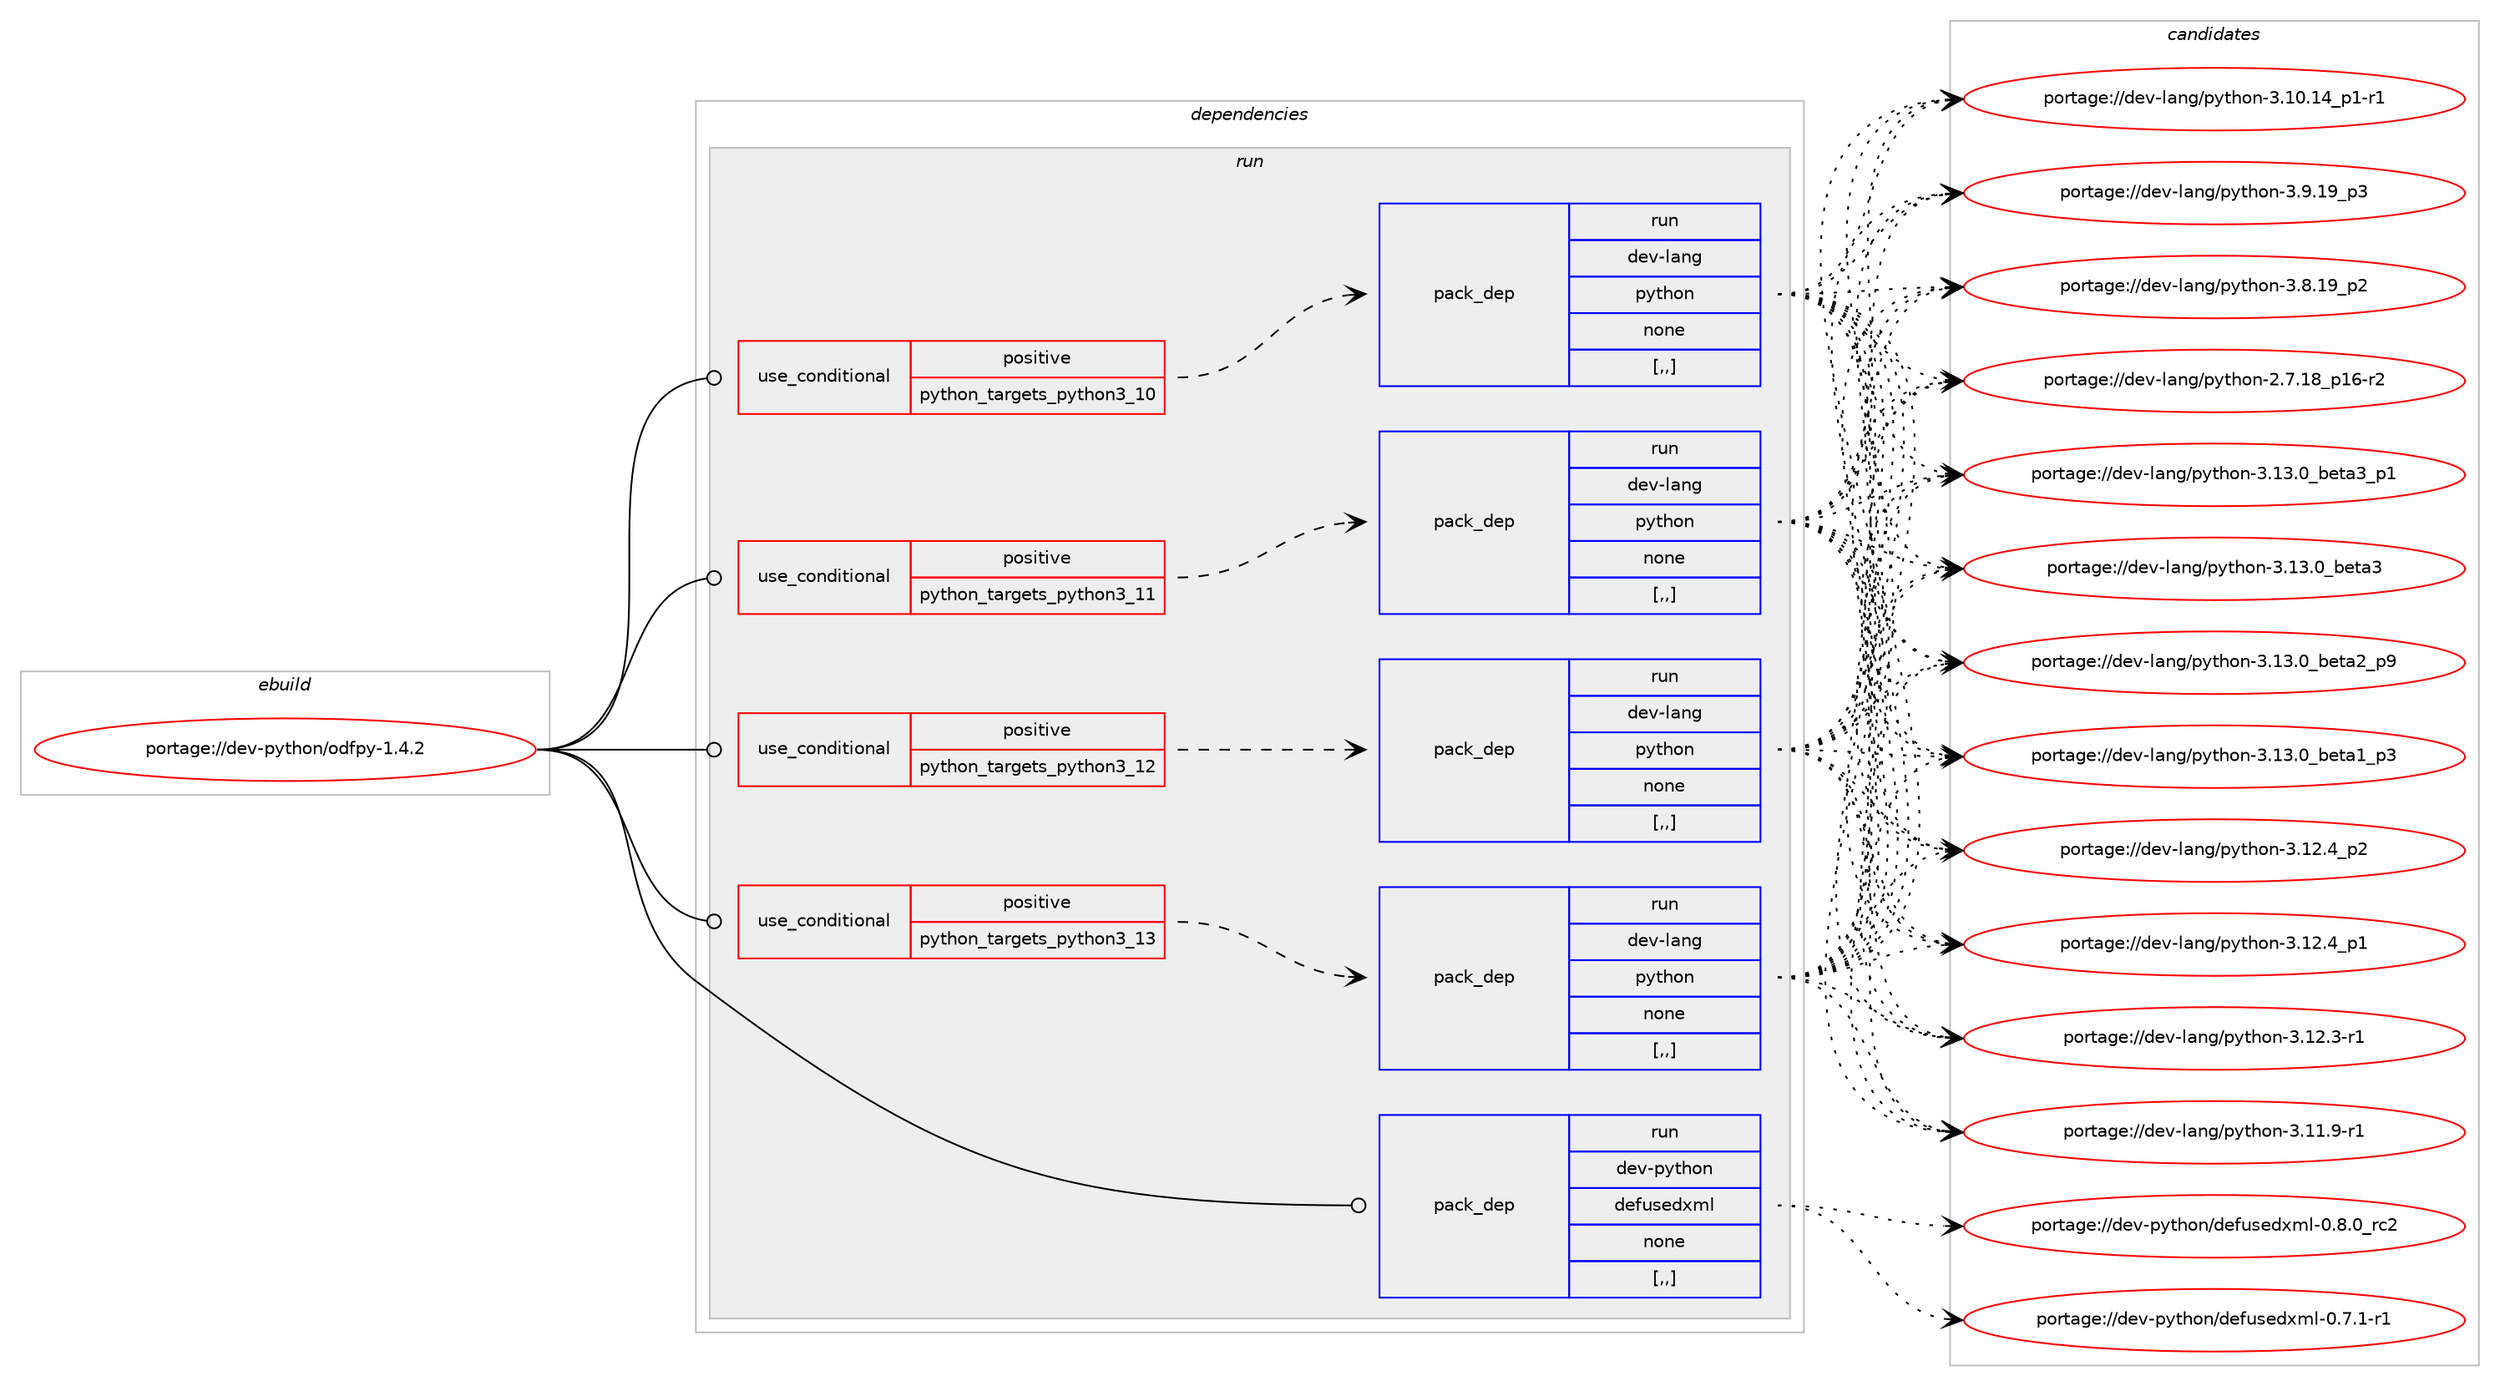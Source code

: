 digraph prolog {

# *************
# Graph options
# *************

newrank=true;
concentrate=true;
compound=true;
graph [rankdir=LR,fontname=Helvetica,fontsize=10,ranksep=1.5];#, ranksep=2.5, nodesep=0.2];
edge  [arrowhead=vee];
node  [fontname=Helvetica,fontsize=10];

# **********
# The ebuild
# **********

subgraph cluster_leftcol {
color=gray;
rank=same;
label=<<i>ebuild</i>>;
id [label="portage://dev-python/odfpy-1.4.2", color=red, width=4, href="../dev-python/odfpy-1.4.2.svg"];
}

# ****************
# The dependencies
# ****************

subgraph cluster_midcol {
color=gray;
label=<<i>dependencies</i>>;
subgraph cluster_compile {
fillcolor="#eeeeee";
style=filled;
label=<<i>compile</i>>;
}
subgraph cluster_compileandrun {
fillcolor="#eeeeee";
style=filled;
label=<<i>compile and run</i>>;
}
subgraph cluster_run {
fillcolor="#eeeeee";
style=filled;
label=<<i>run</i>>;
subgraph cond35047 {
dependency151764 [label=<<TABLE BORDER="0" CELLBORDER="1" CELLSPACING="0" CELLPADDING="4"><TR><TD ROWSPAN="3" CELLPADDING="10">use_conditional</TD></TR><TR><TD>positive</TD></TR><TR><TD>python_targets_python3_10</TD></TR></TABLE>>, shape=none, color=red];
subgraph pack115482 {
dependency151765 [label=<<TABLE BORDER="0" CELLBORDER="1" CELLSPACING="0" CELLPADDING="4" WIDTH="220"><TR><TD ROWSPAN="6" CELLPADDING="30">pack_dep</TD></TR><TR><TD WIDTH="110">run</TD></TR><TR><TD>dev-lang</TD></TR><TR><TD>python</TD></TR><TR><TD>none</TD></TR><TR><TD>[,,]</TD></TR></TABLE>>, shape=none, color=blue];
}
dependency151764:e -> dependency151765:w [weight=20,style="dashed",arrowhead="vee"];
}
id:e -> dependency151764:w [weight=20,style="solid",arrowhead="odot"];
subgraph cond35048 {
dependency151766 [label=<<TABLE BORDER="0" CELLBORDER="1" CELLSPACING="0" CELLPADDING="4"><TR><TD ROWSPAN="3" CELLPADDING="10">use_conditional</TD></TR><TR><TD>positive</TD></TR><TR><TD>python_targets_python3_11</TD></TR></TABLE>>, shape=none, color=red];
subgraph pack115483 {
dependency151767 [label=<<TABLE BORDER="0" CELLBORDER="1" CELLSPACING="0" CELLPADDING="4" WIDTH="220"><TR><TD ROWSPAN="6" CELLPADDING="30">pack_dep</TD></TR><TR><TD WIDTH="110">run</TD></TR><TR><TD>dev-lang</TD></TR><TR><TD>python</TD></TR><TR><TD>none</TD></TR><TR><TD>[,,]</TD></TR></TABLE>>, shape=none, color=blue];
}
dependency151766:e -> dependency151767:w [weight=20,style="dashed",arrowhead="vee"];
}
id:e -> dependency151766:w [weight=20,style="solid",arrowhead="odot"];
subgraph cond35049 {
dependency151768 [label=<<TABLE BORDER="0" CELLBORDER="1" CELLSPACING="0" CELLPADDING="4"><TR><TD ROWSPAN="3" CELLPADDING="10">use_conditional</TD></TR><TR><TD>positive</TD></TR><TR><TD>python_targets_python3_12</TD></TR></TABLE>>, shape=none, color=red];
subgraph pack115484 {
dependency151769 [label=<<TABLE BORDER="0" CELLBORDER="1" CELLSPACING="0" CELLPADDING="4" WIDTH="220"><TR><TD ROWSPAN="6" CELLPADDING="30">pack_dep</TD></TR><TR><TD WIDTH="110">run</TD></TR><TR><TD>dev-lang</TD></TR><TR><TD>python</TD></TR><TR><TD>none</TD></TR><TR><TD>[,,]</TD></TR></TABLE>>, shape=none, color=blue];
}
dependency151768:e -> dependency151769:w [weight=20,style="dashed",arrowhead="vee"];
}
id:e -> dependency151768:w [weight=20,style="solid",arrowhead="odot"];
subgraph cond35050 {
dependency151770 [label=<<TABLE BORDER="0" CELLBORDER="1" CELLSPACING="0" CELLPADDING="4"><TR><TD ROWSPAN="3" CELLPADDING="10">use_conditional</TD></TR><TR><TD>positive</TD></TR><TR><TD>python_targets_python3_13</TD></TR></TABLE>>, shape=none, color=red];
subgraph pack115485 {
dependency151771 [label=<<TABLE BORDER="0" CELLBORDER="1" CELLSPACING="0" CELLPADDING="4" WIDTH="220"><TR><TD ROWSPAN="6" CELLPADDING="30">pack_dep</TD></TR><TR><TD WIDTH="110">run</TD></TR><TR><TD>dev-lang</TD></TR><TR><TD>python</TD></TR><TR><TD>none</TD></TR><TR><TD>[,,]</TD></TR></TABLE>>, shape=none, color=blue];
}
dependency151770:e -> dependency151771:w [weight=20,style="dashed",arrowhead="vee"];
}
id:e -> dependency151770:w [weight=20,style="solid",arrowhead="odot"];
subgraph pack115486 {
dependency151772 [label=<<TABLE BORDER="0" CELLBORDER="1" CELLSPACING="0" CELLPADDING="4" WIDTH="220"><TR><TD ROWSPAN="6" CELLPADDING="30">pack_dep</TD></TR><TR><TD WIDTH="110">run</TD></TR><TR><TD>dev-python</TD></TR><TR><TD>defusedxml</TD></TR><TR><TD>none</TD></TR><TR><TD>[,,]</TD></TR></TABLE>>, shape=none, color=blue];
}
id:e -> dependency151772:w [weight=20,style="solid",arrowhead="odot"];
}
}

# **************
# The candidates
# **************

subgraph cluster_choices {
rank=same;
color=gray;
label=<<i>candidates</i>>;

subgraph choice115482 {
color=black;
nodesep=1;
choice10010111845108971101034711212111610411111045514649514648959810111697519511249 [label="portage://dev-lang/python-3.13.0_beta3_p1", color=red, width=4,href="../dev-lang/python-3.13.0_beta3_p1.svg"];
choice1001011184510897110103471121211161041111104551464951464895981011169751 [label="portage://dev-lang/python-3.13.0_beta3", color=red, width=4,href="../dev-lang/python-3.13.0_beta3.svg"];
choice10010111845108971101034711212111610411111045514649514648959810111697509511257 [label="portage://dev-lang/python-3.13.0_beta2_p9", color=red, width=4,href="../dev-lang/python-3.13.0_beta2_p9.svg"];
choice10010111845108971101034711212111610411111045514649514648959810111697499511251 [label="portage://dev-lang/python-3.13.0_beta1_p3", color=red, width=4,href="../dev-lang/python-3.13.0_beta1_p3.svg"];
choice100101118451089711010347112121116104111110455146495046529511250 [label="portage://dev-lang/python-3.12.4_p2", color=red, width=4,href="../dev-lang/python-3.12.4_p2.svg"];
choice100101118451089711010347112121116104111110455146495046529511249 [label="portage://dev-lang/python-3.12.4_p1", color=red, width=4,href="../dev-lang/python-3.12.4_p1.svg"];
choice100101118451089711010347112121116104111110455146495046514511449 [label="portage://dev-lang/python-3.12.3-r1", color=red, width=4,href="../dev-lang/python-3.12.3-r1.svg"];
choice100101118451089711010347112121116104111110455146494946574511449 [label="portage://dev-lang/python-3.11.9-r1", color=red, width=4,href="../dev-lang/python-3.11.9-r1.svg"];
choice100101118451089711010347112121116104111110455146494846495295112494511449 [label="portage://dev-lang/python-3.10.14_p1-r1", color=red, width=4,href="../dev-lang/python-3.10.14_p1-r1.svg"];
choice100101118451089711010347112121116104111110455146574649579511251 [label="portage://dev-lang/python-3.9.19_p3", color=red, width=4,href="../dev-lang/python-3.9.19_p3.svg"];
choice100101118451089711010347112121116104111110455146564649579511250 [label="portage://dev-lang/python-3.8.19_p2", color=red, width=4,href="../dev-lang/python-3.8.19_p2.svg"];
choice100101118451089711010347112121116104111110455046554649569511249544511450 [label="portage://dev-lang/python-2.7.18_p16-r2", color=red, width=4,href="../dev-lang/python-2.7.18_p16-r2.svg"];
dependency151765:e -> choice10010111845108971101034711212111610411111045514649514648959810111697519511249:w [style=dotted,weight="100"];
dependency151765:e -> choice1001011184510897110103471121211161041111104551464951464895981011169751:w [style=dotted,weight="100"];
dependency151765:e -> choice10010111845108971101034711212111610411111045514649514648959810111697509511257:w [style=dotted,weight="100"];
dependency151765:e -> choice10010111845108971101034711212111610411111045514649514648959810111697499511251:w [style=dotted,weight="100"];
dependency151765:e -> choice100101118451089711010347112121116104111110455146495046529511250:w [style=dotted,weight="100"];
dependency151765:e -> choice100101118451089711010347112121116104111110455146495046529511249:w [style=dotted,weight="100"];
dependency151765:e -> choice100101118451089711010347112121116104111110455146495046514511449:w [style=dotted,weight="100"];
dependency151765:e -> choice100101118451089711010347112121116104111110455146494946574511449:w [style=dotted,weight="100"];
dependency151765:e -> choice100101118451089711010347112121116104111110455146494846495295112494511449:w [style=dotted,weight="100"];
dependency151765:e -> choice100101118451089711010347112121116104111110455146574649579511251:w [style=dotted,weight="100"];
dependency151765:e -> choice100101118451089711010347112121116104111110455146564649579511250:w [style=dotted,weight="100"];
dependency151765:e -> choice100101118451089711010347112121116104111110455046554649569511249544511450:w [style=dotted,weight="100"];
}
subgraph choice115483 {
color=black;
nodesep=1;
choice10010111845108971101034711212111610411111045514649514648959810111697519511249 [label="portage://dev-lang/python-3.13.0_beta3_p1", color=red, width=4,href="../dev-lang/python-3.13.0_beta3_p1.svg"];
choice1001011184510897110103471121211161041111104551464951464895981011169751 [label="portage://dev-lang/python-3.13.0_beta3", color=red, width=4,href="../dev-lang/python-3.13.0_beta3.svg"];
choice10010111845108971101034711212111610411111045514649514648959810111697509511257 [label="portage://dev-lang/python-3.13.0_beta2_p9", color=red, width=4,href="../dev-lang/python-3.13.0_beta2_p9.svg"];
choice10010111845108971101034711212111610411111045514649514648959810111697499511251 [label="portage://dev-lang/python-3.13.0_beta1_p3", color=red, width=4,href="../dev-lang/python-3.13.0_beta1_p3.svg"];
choice100101118451089711010347112121116104111110455146495046529511250 [label="portage://dev-lang/python-3.12.4_p2", color=red, width=4,href="../dev-lang/python-3.12.4_p2.svg"];
choice100101118451089711010347112121116104111110455146495046529511249 [label="portage://dev-lang/python-3.12.4_p1", color=red, width=4,href="../dev-lang/python-3.12.4_p1.svg"];
choice100101118451089711010347112121116104111110455146495046514511449 [label="portage://dev-lang/python-3.12.3-r1", color=red, width=4,href="../dev-lang/python-3.12.3-r1.svg"];
choice100101118451089711010347112121116104111110455146494946574511449 [label="portage://dev-lang/python-3.11.9-r1", color=red, width=4,href="../dev-lang/python-3.11.9-r1.svg"];
choice100101118451089711010347112121116104111110455146494846495295112494511449 [label="portage://dev-lang/python-3.10.14_p1-r1", color=red, width=4,href="../dev-lang/python-3.10.14_p1-r1.svg"];
choice100101118451089711010347112121116104111110455146574649579511251 [label="portage://dev-lang/python-3.9.19_p3", color=red, width=4,href="../dev-lang/python-3.9.19_p3.svg"];
choice100101118451089711010347112121116104111110455146564649579511250 [label="portage://dev-lang/python-3.8.19_p2", color=red, width=4,href="../dev-lang/python-3.8.19_p2.svg"];
choice100101118451089711010347112121116104111110455046554649569511249544511450 [label="portage://dev-lang/python-2.7.18_p16-r2", color=red, width=4,href="../dev-lang/python-2.7.18_p16-r2.svg"];
dependency151767:e -> choice10010111845108971101034711212111610411111045514649514648959810111697519511249:w [style=dotted,weight="100"];
dependency151767:e -> choice1001011184510897110103471121211161041111104551464951464895981011169751:w [style=dotted,weight="100"];
dependency151767:e -> choice10010111845108971101034711212111610411111045514649514648959810111697509511257:w [style=dotted,weight="100"];
dependency151767:e -> choice10010111845108971101034711212111610411111045514649514648959810111697499511251:w [style=dotted,weight="100"];
dependency151767:e -> choice100101118451089711010347112121116104111110455146495046529511250:w [style=dotted,weight="100"];
dependency151767:e -> choice100101118451089711010347112121116104111110455146495046529511249:w [style=dotted,weight="100"];
dependency151767:e -> choice100101118451089711010347112121116104111110455146495046514511449:w [style=dotted,weight="100"];
dependency151767:e -> choice100101118451089711010347112121116104111110455146494946574511449:w [style=dotted,weight="100"];
dependency151767:e -> choice100101118451089711010347112121116104111110455146494846495295112494511449:w [style=dotted,weight="100"];
dependency151767:e -> choice100101118451089711010347112121116104111110455146574649579511251:w [style=dotted,weight="100"];
dependency151767:e -> choice100101118451089711010347112121116104111110455146564649579511250:w [style=dotted,weight="100"];
dependency151767:e -> choice100101118451089711010347112121116104111110455046554649569511249544511450:w [style=dotted,weight="100"];
}
subgraph choice115484 {
color=black;
nodesep=1;
choice10010111845108971101034711212111610411111045514649514648959810111697519511249 [label="portage://dev-lang/python-3.13.0_beta3_p1", color=red, width=4,href="../dev-lang/python-3.13.0_beta3_p1.svg"];
choice1001011184510897110103471121211161041111104551464951464895981011169751 [label="portage://dev-lang/python-3.13.0_beta3", color=red, width=4,href="../dev-lang/python-3.13.0_beta3.svg"];
choice10010111845108971101034711212111610411111045514649514648959810111697509511257 [label="portage://dev-lang/python-3.13.0_beta2_p9", color=red, width=4,href="../dev-lang/python-3.13.0_beta2_p9.svg"];
choice10010111845108971101034711212111610411111045514649514648959810111697499511251 [label="portage://dev-lang/python-3.13.0_beta1_p3", color=red, width=4,href="../dev-lang/python-3.13.0_beta1_p3.svg"];
choice100101118451089711010347112121116104111110455146495046529511250 [label="portage://dev-lang/python-3.12.4_p2", color=red, width=4,href="../dev-lang/python-3.12.4_p2.svg"];
choice100101118451089711010347112121116104111110455146495046529511249 [label="portage://dev-lang/python-3.12.4_p1", color=red, width=4,href="../dev-lang/python-3.12.4_p1.svg"];
choice100101118451089711010347112121116104111110455146495046514511449 [label="portage://dev-lang/python-3.12.3-r1", color=red, width=4,href="../dev-lang/python-3.12.3-r1.svg"];
choice100101118451089711010347112121116104111110455146494946574511449 [label="portage://dev-lang/python-3.11.9-r1", color=red, width=4,href="../dev-lang/python-3.11.9-r1.svg"];
choice100101118451089711010347112121116104111110455146494846495295112494511449 [label="portage://dev-lang/python-3.10.14_p1-r1", color=red, width=4,href="../dev-lang/python-3.10.14_p1-r1.svg"];
choice100101118451089711010347112121116104111110455146574649579511251 [label="portage://dev-lang/python-3.9.19_p3", color=red, width=4,href="../dev-lang/python-3.9.19_p3.svg"];
choice100101118451089711010347112121116104111110455146564649579511250 [label="portage://dev-lang/python-3.8.19_p2", color=red, width=4,href="../dev-lang/python-3.8.19_p2.svg"];
choice100101118451089711010347112121116104111110455046554649569511249544511450 [label="portage://dev-lang/python-2.7.18_p16-r2", color=red, width=4,href="../dev-lang/python-2.7.18_p16-r2.svg"];
dependency151769:e -> choice10010111845108971101034711212111610411111045514649514648959810111697519511249:w [style=dotted,weight="100"];
dependency151769:e -> choice1001011184510897110103471121211161041111104551464951464895981011169751:w [style=dotted,weight="100"];
dependency151769:e -> choice10010111845108971101034711212111610411111045514649514648959810111697509511257:w [style=dotted,weight="100"];
dependency151769:e -> choice10010111845108971101034711212111610411111045514649514648959810111697499511251:w [style=dotted,weight="100"];
dependency151769:e -> choice100101118451089711010347112121116104111110455146495046529511250:w [style=dotted,weight="100"];
dependency151769:e -> choice100101118451089711010347112121116104111110455146495046529511249:w [style=dotted,weight="100"];
dependency151769:e -> choice100101118451089711010347112121116104111110455146495046514511449:w [style=dotted,weight="100"];
dependency151769:e -> choice100101118451089711010347112121116104111110455146494946574511449:w [style=dotted,weight="100"];
dependency151769:e -> choice100101118451089711010347112121116104111110455146494846495295112494511449:w [style=dotted,weight="100"];
dependency151769:e -> choice100101118451089711010347112121116104111110455146574649579511251:w [style=dotted,weight="100"];
dependency151769:e -> choice100101118451089711010347112121116104111110455146564649579511250:w [style=dotted,weight="100"];
dependency151769:e -> choice100101118451089711010347112121116104111110455046554649569511249544511450:w [style=dotted,weight="100"];
}
subgraph choice115485 {
color=black;
nodesep=1;
choice10010111845108971101034711212111610411111045514649514648959810111697519511249 [label="portage://dev-lang/python-3.13.0_beta3_p1", color=red, width=4,href="../dev-lang/python-3.13.0_beta3_p1.svg"];
choice1001011184510897110103471121211161041111104551464951464895981011169751 [label="portage://dev-lang/python-3.13.0_beta3", color=red, width=4,href="../dev-lang/python-3.13.0_beta3.svg"];
choice10010111845108971101034711212111610411111045514649514648959810111697509511257 [label="portage://dev-lang/python-3.13.0_beta2_p9", color=red, width=4,href="../dev-lang/python-3.13.0_beta2_p9.svg"];
choice10010111845108971101034711212111610411111045514649514648959810111697499511251 [label="portage://dev-lang/python-3.13.0_beta1_p3", color=red, width=4,href="../dev-lang/python-3.13.0_beta1_p3.svg"];
choice100101118451089711010347112121116104111110455146495046529511250 [label="portage://dev-lang/python-3.12.4_p2", color=red, width=4,href="../dev-lang/python-3.12.4_p2.svg"];
choice100101118451089711010347112121116104111110455146495046529511249 [label="portage://dev-lang/python-3.12.4_p1", color=red, width=4,href="../dev-lang/python-3.12.4_p1.svg"];
choice100101118451089711010347112121116104111110455146495046514511449 [label="portage://dev-lang/python-3.12.3-r1", color=red, width=4,href="../dev-lang/python-3.12.3-r1.svg"];
choice100101118451089711010347112121116104111110455146494946574511449 [label="portage://dev-lang/python-3.11.9-r1", color=red, width=4,href="../dev-lang/python-3.11.9-r1.svg"];
choice100101118451089711010347112121116104111110455146494846495295112494511449 [label="portage://dev-lang/python-3.10.14_p1-r1", color=red, width=4,href="../dev-lang/python-3.10.14_p1-r1.svg"];
choice100101118451089711010347112121116104111110455146574649579511251 [label="portage://dev-lang/python-3.9.19_p3", color=red, width=4,href="../dev-lang/python-3.9.19_p3.svg"];
choice100101118451089711010347112121116104111110455146564649579511250 [label="portage://dev-lang/python-3.8.19_p2", color=red, width=4,href="../dev-lang/python-3.8.19_p2.svg"];
choice100101118451089711010347112121116104111110455046554649569511249544511450 [label="portage://dev-lang/python-2.7.18_p16-r2", color=red, width=4,href="../dev-lang/python-2.7.18_p16-r2.svg"];
dependency151771:e -> choice10010111845108971101034711212111610411111045514649514648959810111697519511249:w [style=dotted,weight="100"];
dependency151771:e -> choice1001011184510897110103471121211161041111104551464951464895981011169751:w [style=dotted,weight="100"];
dependency151771:e -> choice10010111845108971101034711212111610411111045514649514648959810111697509511257:w [style=dotted,weight="100"];
dependency151771:e -> choice10010111845108971101034711212111610411111045514649514648959810111697499511251:w [style=dotted,weight="100"];
dependency151771:e -> choice100101118451089711010347112121116104111110455146495046529511250:w [style=dotted,weight="100"];
dependency151771:e -> choice100101118451089711010347112121116104111110455146495046529511249:w [style=dotted,weight="100"];
dependency151771:e -> choice100101118451089711010347112121116104111110455146495046514511449:w [style=dotted,weight="100"];
dependency151771:e -> choice100101118451089711010347112121116104111110455146494946574511449:w [style=dotted,weight="100"];
dependency151771:e -> choice100101118451089711010347112121116104111110455146494846495295112494511449:w [style=dotted,weight="100"];
dependency151771:e -> choice100101118451089711010347112121116104111110455146574649579511251:w [style=dotted,weight="100"];
dependency151771:e -> choice100101118451089711010347112121116104111110455146564649579511250:w [style=dotted,weight="100"];
dependency151771:e -> choice100101118451089711010347112121116104111110455046554649569511249544511450:w [style=dotted,weight="100"];
}
subgraph choice115486 {
color=black;
nodesep=1;
choice1001011184511212111610411111047100101102117115101100120109108454846564648951149950 [label="portage://dev-python/defusedxml-0.8.0_rc2", color=red, width=4,href="../dev-python/defusedxml-0.8.0_rc2.svg"];
choice10010111845112121116104111110471001011021171151011001201091084548465546494511449 [label="portage://dev-python/defusedxml-0.7.1-r1", color=red, width=4,href="../dev-python/defusedxml-0.7.1-r1.svg"];
dependency151772:e -> choice1001011184511212111610411111047100101102117115101100120109108454846564648951149950:w [style=dotted,weight="100"];
dependency151772:e -> choice10010111845112121116104111110471001011021171151011001201091084548465546494511449:w [style=dotted,weight="100"];
}
}

}
